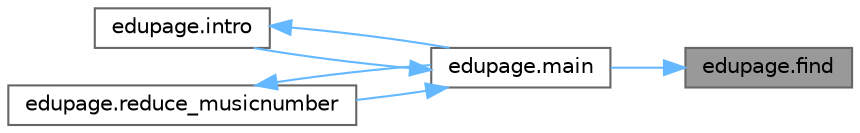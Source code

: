 digraph "edupage.find"
{
 // LATEX_PDF_SIZE
  bgcolor="transparent";
  edge [fontname=Helvetica,fontsize=10,labelfontname=Helvetica,labelfontsize=10];
  node [fontname=Helvetica,fontsize=10,shape=box,height=0.2,width=0.4];
  rankdir="RL";
  Node1 [label="edupage.find",height=0.2,width=0.4,color="gray40", fillcolor="grey60", style="filled", fontcolor="black",tooltip=" "];
  Node1 -> Node2 [dir="back",color="steelblue1",style="solid"];
  Node2 [label="edupage.main",height=0.2,width=0.4,color="grey40", fillcolor="white", style="filled",URL="$d0/d52/namespaceedupage.html#a187508ee0d9f19d584a130cc5cba0c27",tooltip=" "];
  Node2 -> Node3 [dir="back",color="steelblue1",style="solid"];
  Node3 [label="edupage.intro",height=0.2,width=0.4,color="grey40", fillcolor="white", style="filled",URL="$d0/d52/namespaceedupage.html#a316dc71e49505324d14deee19eccd566",tooltip=" "];
  Node3 -> Node2 [dir="back",color="steelblue1",style="solid"];
  Node2 -> Node4 [dir="back",color="steelblue1",style="solid"];
  Node4 [label="edupage.reduce_musicnumber",height=0.2,width=0.4,color="grey40", fillcolor="white", style="filled",URL="$d0/d52/namespaceedupage.html#a11c2d421fc103b70ae07e919a3929cd8",tooltip=" "];
  Node4 -> Node2 [dir="back",color="steelblue1",style="solid"];
}
